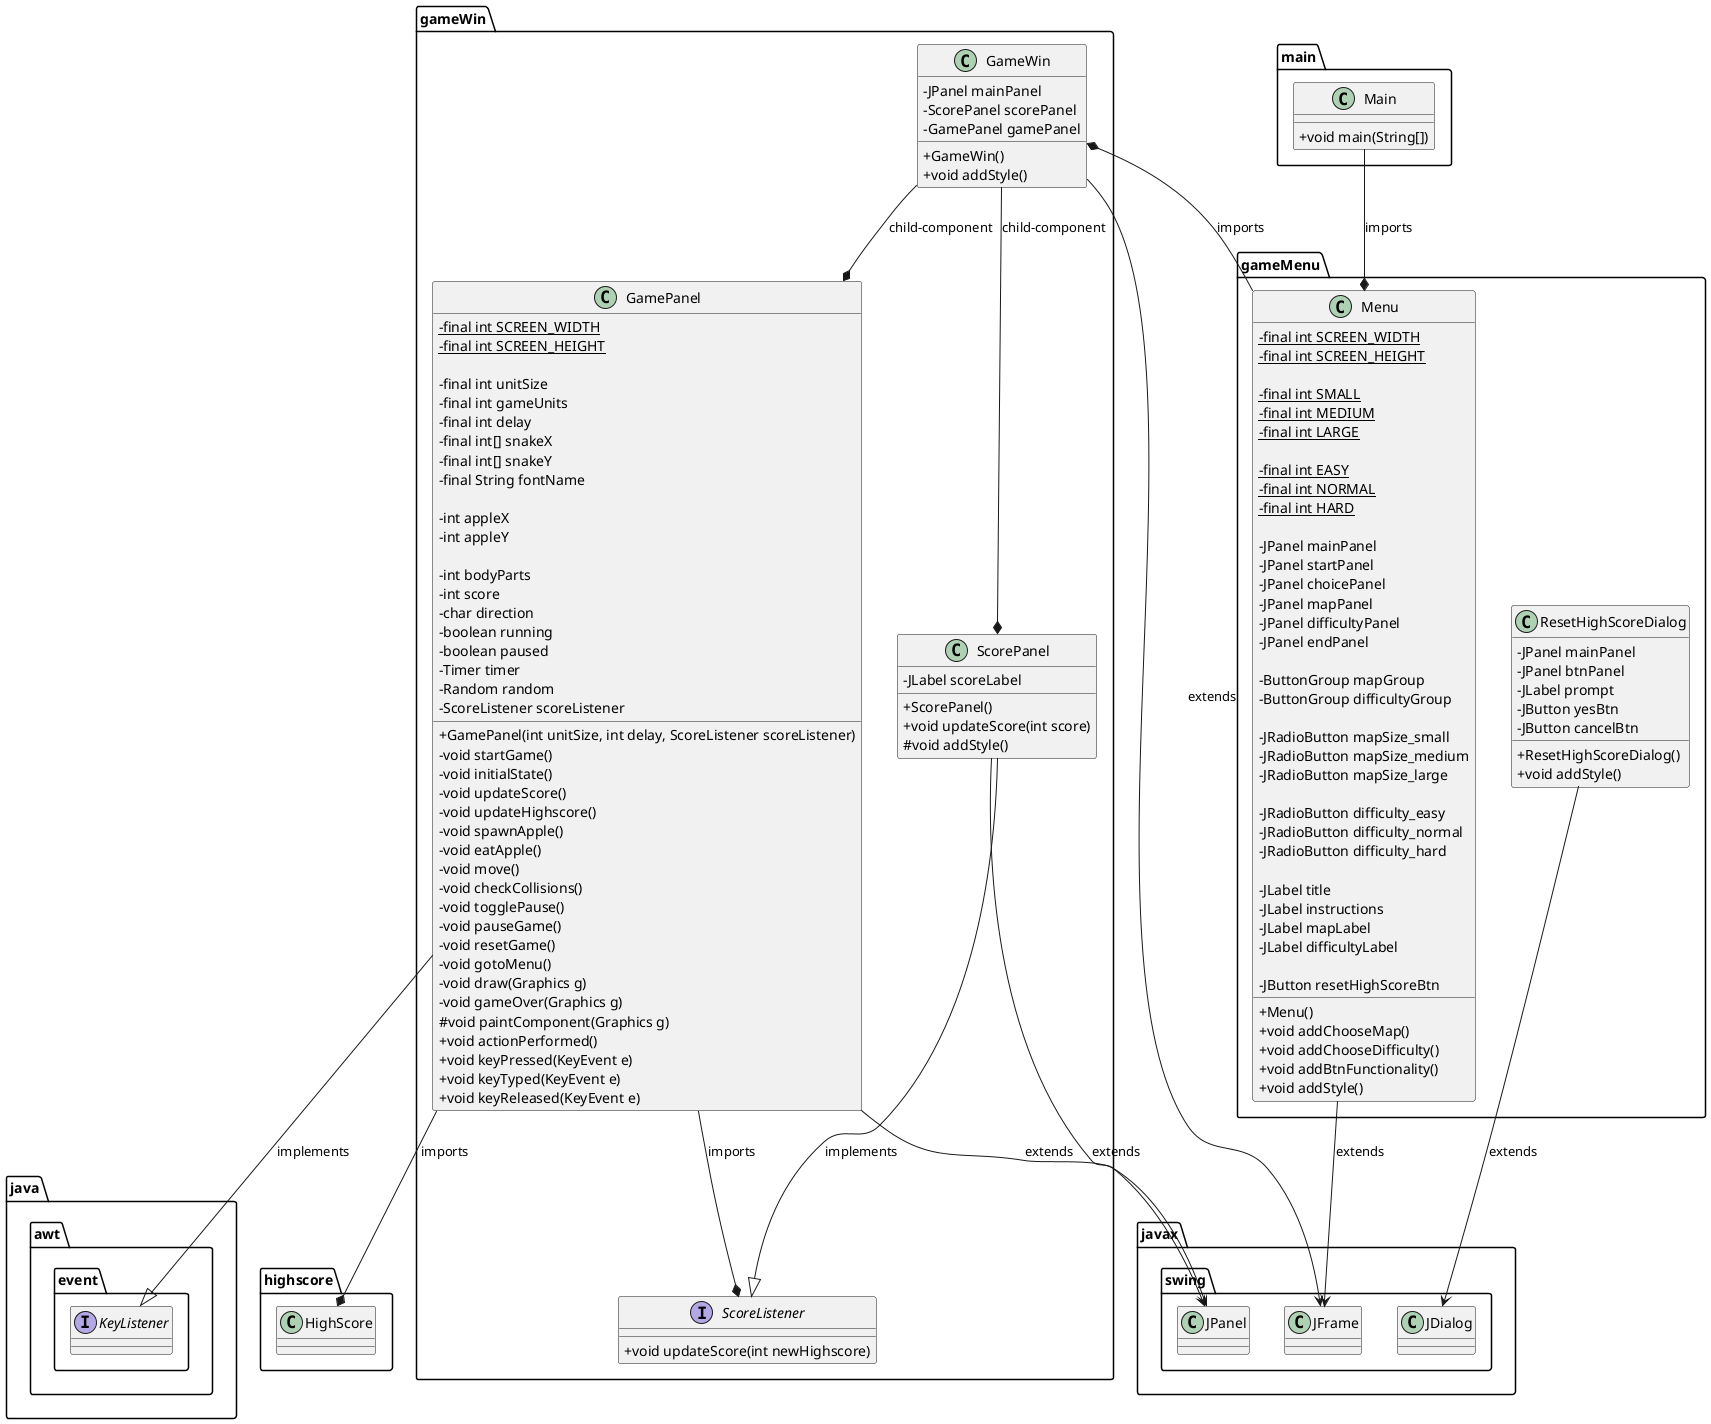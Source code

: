 @startuml gameClassDiagram

    skinparam classAttributeIconSize 0

    gameMenu.ResetHighScoreDialog --> javax.swing.JDialog : extends
    gameMenu.Menu --> javax.swing.JFrame : extends
    gameWin.GameWin --> javax.swing.JFrame : extends
    gameWin.GamePanel --> javax.swing.JPanel : extends
    gameWin.ScorePanel --> javax.swing.JPanel : extends

    gameWin.GamePanel --|> java.awt.event.KeyListener : implements
    gameWin.ScorePanel --|> gameWin.ScoreListener : implements

    gameWin.GameWin --* gameWin.ScorePanel : child-component
    gameWin.GameWin --* gameWin.GamePanel : child-component

    gameMenu.Menu -left-* gameWin.GameWin : imports
    gameWin.GamePanel --* highscore.HighScore : imports
    gameWin.GamePanel --* gameWin.ScoreListener : imports
    main.Main --* gameMenu.Menu : imports

    package main {
        class Main
    }

    package gameMenu {
        class gameMenu.Menu
        class gameMenu.ResetHighScoreDialog
    }

    package gameWin {
        class gameWin.GameWin
        class gameWin.GamePanel
        class gameWin.ScorePanel
        interface gameWin.ScoreListener

    }

    package javax.swing {
        class javax.swing.JFrame
        class javax.swing.JDialog
        class javax.swing.JPanel
    }

    package java.awt.event {
        interface java.awt.event.KeyListener
    }

    class main.Main {
        +void main(String[])
    }

    class gameMenu.Menu {
        -final int {static} SCREEN_WIDTH
        -final int {static} SCREEN_HEIGHT
        
        -final int {static} SMALL
        -final int {static} MEDIUM
        -final int {static} LARGE
        
        -final int {static} EASY
        -final int {static} NORMAL
        -final int {static} HARD

        -JPanel mainPanel
        -JPanel startPanel
        -JPanel choicePanel
        -JPanel mapPanel
        -JPanel difficultyPanel
        -JPanel endPanel

        -ButtonGroup mapGroup
        -ButtonGroup difficultyGroup

        -JRadioButton mapSize_small
        -JRadioButton mapSize_medium
        -JRadioButton mapSize_large

        -JRadioButton difficulty_easy
        -JRadioButton difficulty_normal
        -JRadioButton difficulty_hard

        -JLabel title
        -JLabel instructions
        -JLabel mapLabel
        -JLabel difficultyLabel

        -JButton resetHighScoreBtn

        +Menu()
        +void addChooseMap()
        +void addChooseDifficulty()
        +void addBtnFunctionality()
        +void addStyle()
    }

    class gameMenu.ResetHighScoreDialog {
        -JPanel mainPanel
        -JPanel btnPanel
        -JLabel prompt
        -JButton yesBtn
        -JButton cancelBtn

        +ResetHighScoreDialog()
        +void addStyle()
    }

    class gameWin.GamePanel {
        -final int {static} SCREEN_WIDTH
        -final int {static} SCREEN_HEIGHT

        -final int unitSize
        -final int gameUnits
        -final int delay
        -final int[] snakeX
        -final int[] snakeY
        -final String fontName

        -int appleX
        -int appleY
        
        -int bodyParts
        -int score
        -char direction
        -boolean running
        -boolean paused
        -Timer timer
        -Random random
        -ScoreListener scoreListener

        +GamePanel(int unitSize, int delay, ScoreListener scoreListener)
        -void startGame()
        -void initialState()
        -void updateScore()
        -void updateHighscore()
        -void spawnApple()
        -void eatApple()
        -void move()
        -void checkCollisions()
        -void togglePause()
        -void pauseGame()
        -void resetGame()
        -void gotoMenu()
        -void draw(Graphics g)
        -void gameOver(Graphics g)
        #void paintComponent(Graphics g)
        +void actionPerformed()
        +void keyPressed(KeyEvent e)
        +void keyTyped(KeyEvent e)
        +void keyReleased(KeyEvent e)
    }

    class gameWin.ScorePanel {
        -JLabel scoreLabel
        
        +ScorePanel()
        +void updateScore(int score)
        #void addStyle()
    }

    class gameWin.GameWin {
        -JPanel mainPanel
        -ScorePanel scorePanel
        -GamePanel gamePanel

        +GameWin()
        +void addStyle()
    }

    interface gameWin.ScoreListener {
        +void updateScore(int newHighscore)
    }

@enduml
